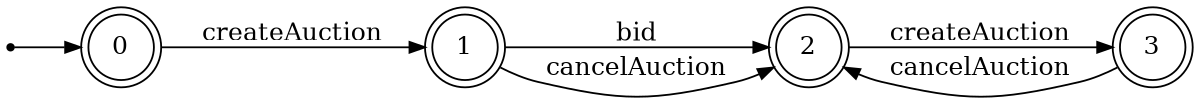 digraph {
	ranksep=0.5 size="8, 8"
	rankdir=LR
	Initial [label="" fontsize=14.0 shape=point]
	0 [fontsize=14.0 shape=doublecircle]
	1 [fontsize=14.0 shape=doublecircle]
	2 [fontsize=14.0 shape=doublecircle]
	3 [fontsize=14.0 shape=doublecircle]
	Initial -> 0 [arrowsize=0.85]
	0 -> 1 [label=" createAuction " arrowsize=0.85 fontsize=14.0]
	1 -> 2 [label=" bid " arrowsize=0.85 fontsize=14.0]
	1 -> 2 [label=" cancelAuction " arrowsize=0.85 fontsize=14.0]
	2 -> 3 [label=" createAuction " arrowsize=0.85 fontsize=14.0]
	3 -> 2 [label=" cancelAuction " arrowsize=0.85 fontsize=14.0]
}
